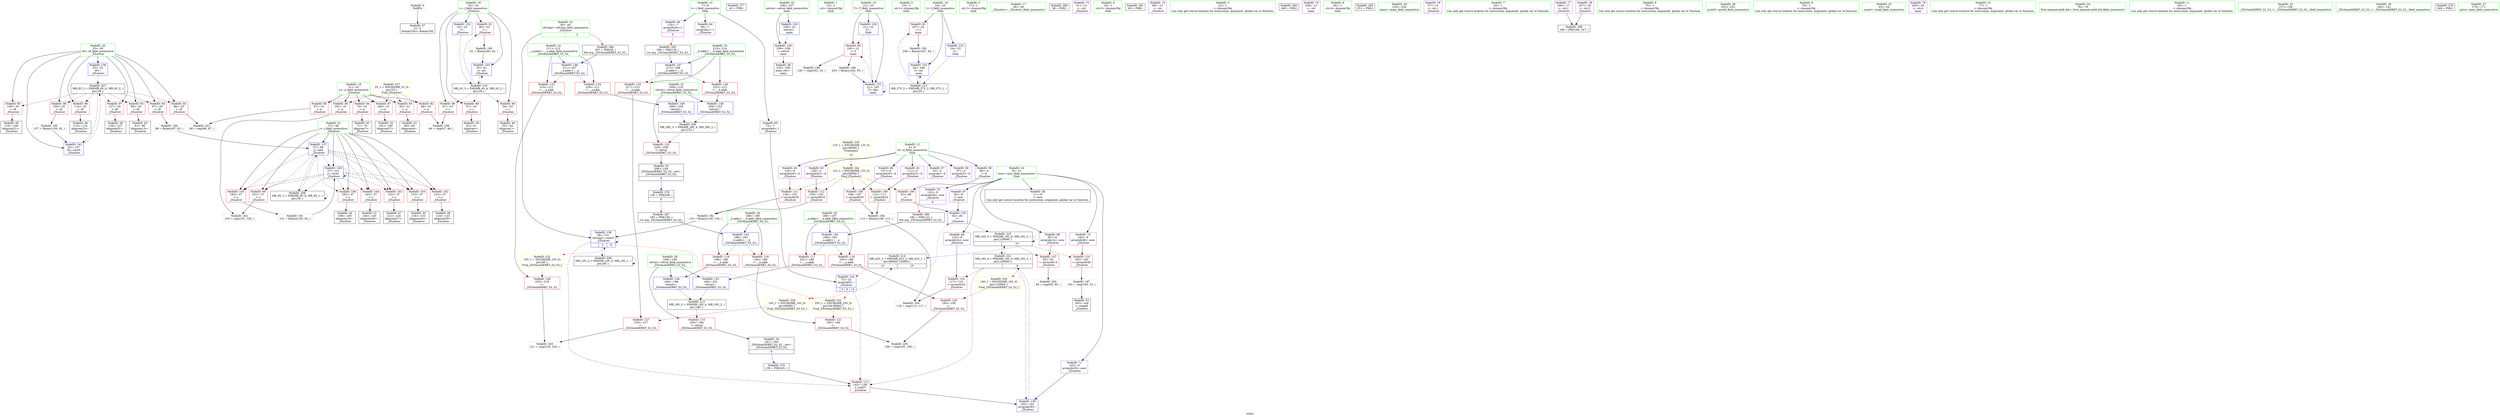 digraph "SVFG" {
	label="SVFG";

	Node0x5652a7db0760 [shape=record,color=grey,label="{NodeID: 0\nNullPtr}"];
	Node0x5652a7db0760 -> Node0x5652a7dce640[style=solid];
	Node0x5652a7dcf060 [shape=record,color=red,label="{NodeID: 97\n127\<--35\n\<--i9\n_Z5solvev\n}"];
	Node0x5652a7dcf060 -> Node0x5652a7dd0080[style=solid];
	Node0x5652a7dcd180 [shape=record,color=green,label="{NodeID: 14\n9\<--12\nnow\<--now_field_insensitive\nGlob }"];
	Node0x5652a7dcd180 -> Node0x5652a7dce740[style=solid];
	Node0x5652a7dcd180 -> Node0x5652a7dd0f20[style=solid];
	Node0x5652a7dcd180 -> Node0x5652a7dd0ff0[style=solid];
	Node0x5652a7dcd180 -> Node0x5652a7dd10c0[style=solid];
	Node0x5652a7dcd180 -> Node0x5652a7dd1190[style=solid];
	Node0x5652a7dcd180 -> Node0x5652a7dd1260[style=solid];
	Node0x5652a7dcd180 -> Node0x5652a7dd1330[style=solid];
	Node0x5652a7df7850 [shape=record,color=black,label="{NodeID: 277\n42 = PHI()\n}"];
	Node0x5652a7dd2a70 [shape=record,color=grey,label="{NodeID: 194\n113 = Binary(108, 112, )\n}"];
	Node0x5652a7dd2a70 -> Node0x5652a7ddb110[style=solid];
	Node0x5652a7dcfbc0 [shape=record,color=red,label="{NodeID: 111\n126\<--125\n\<--arrayidx30\n_Z5solvev\n}"];
	Node0x5652a7dcfbc0 -> Node0x5652a7dd2770[style=solid];
	Node0x5652a7dcde90 [shape=record,color=green,label="{NodeID: 28\n184\<--185\nretval\<--retval_field_insensitive\n_ZSt3maxIiERKT_S2_S2_\n}"];
	Node0x5652a7dcde90 -> Node0x5652a7dcff00[style=solid];
	Node0x5652a7dcde90 -> Node0x5652a7dd5e30[style=solid];
	Node0x5652a7dcde90 -> Node0x5652a7dd5f00[style=solid];
	Node0x5652a7de2990 [shape=record,color=black,label="{NodeID: 208\nMR_8V_2 = PHI(MR_8V_6, MR_8V_1, )\npts\{38 \}\n}"];
	Node0x5652a7de2990 -> Node0x5652a7dd5880[style=dashed];
	Node0x5652a7de2990 -> Node0x5652a7de2990[style=dashed];
	Node0x5652a7dd4e60 [shape=record,color=red,label="{NodeID: 125\n217\<--213\n\<--__b.addr\n_ZSt3minIiERKT_S2_S2_\n}"];
	Node0x5652a7dd4e60 -> Node0x5652a7dd5000[style=solid];
	Node0x5652a7dceab0 [shape=record,color=black,label="{NodeID: 42\n71\<--70\nidxprom7\<--\n_Z5solvev\n}"];
	Node0x5652a7de6fc0 [shape=record,color=yellow,style=double,label="{NodeID: 222\n10V_1 = ENCHI(MR_10V_0)\npts\{40 \}\nFun[_ZSt3minIiERKT_S2_S2_]}"];
	Node0x5652a7de6fc0 -> Node0x5652a7dd50d0[style=dashed];
	Node0x5652a7dd5a20 [shape=record,color=blue,label="{NodeID: 139\n145\<--142\narrayidx39\<--\n_Z5solvev\n}"];
	Node0x5652a7dd5a20 -> Node0x5652a7de6ac0[style=dashed];
	Node0x5652a7dd0630 [shape=record,color=black,label="{NodeID: 56\n235\<--256\nmain_ret\<--\nmain\n}"];
	Node0x5652a7dd1190 [shape=record,color=purple,label="{NodeID: 70\n122\<--9\narrayidx28\<--now\n_Z5solvev\n|{<s0>6}}"];
	Node0x5652a7dd1190:s0 -> Node0x5652a7df82c0[style=solid,color=red];
	Node0x5652a7dd1cf0 [shape=record,color=red,label="{NodeID: 84\n70\<--31\n\<--n\n_Z5solvev\n}"];
	Node0x5652a7dd1cf0 -> Node0x5652a7dceab0[style=solid];
	Node0x5652a7dca400 [shape=record,color=green,label="{NodeID: 1\n13\<--1\n.str\<--dummyObj\nGlob }"];
	Node0x5652a7dcf130 [shape=record,color=red,label="{NodeID: 98\n156\<--35\n\<--i9\n_Z5solvev\n}"];
	Node0x5652a7dcf130 -> Node0x5652a7dd2bf0[style=solid];
	Node0x5652a7dcd280 [shape=record,color=green,label="{NodeID: 15\n21\<--23\nT\<--T_field_insensitive\nGlob }"];
	Node0x5652a7dcd280 -> Node0x5652a7dd19b0[style=solid];
	Node0x5652a7dcd280 -> Node0x5652a7dd5270[style=solid];
	Node0x5652a7dcd280 -> Node0x5652a7dd63e0[style=solid];
	Node0x5652a7df7950 [shape=record,color=black,label="{NodeID: 278\n136 = PHI(206, )\n|{<s0>6}}"];
	Node0x5652a7df7950:s0 -> Node0x5652a7df8400[style=solid,color=red];
	Node0x5652a7dd2bf0 [shape=record,color=grey,label="{NodeID: 195\n157 = Binary(156, 62, )\n}"];
	Node0x5652a7dd2bf0 -> Node0x5652a7dd5bc0[style=solid];
	Node0x5652a7dcfc90 [shape=record,color=red,label="{NodeID: 112\n130\<--129\n\<--arrayidx32\n_Z5solvev\n}"];
	Node0x5652a7dcfc90 -> Node0x5652a7dd2770[style=solid];
	Node0x5652a7dcdf60 [shape=record,color=green,label="{NodeID: 29\n186\<--187\n__a.addr\<--__a.addr_field_insensitive\n_ZSt3maxIiERKT_S2_S2_\n}"];
	Node0x5652a7dcdf60 -> Node0x5652a7dd4710[style=solid];
	Node0x5652a7dcdf60 -> Node0x5652a7dd47e0[style=solid];
	Node0x5652a7dcdf60 -> Node0x5652a7dd5c90[style=solid];
	Node0x5652a7de2e90 [shape=record,color=black,label="{NodeID: 209\nMR_10V_2 = PHI(MR_10V_5, MR_10V_1, )\npts\{40 \}\n}"];
	Node0x5652a7de2e90 -> Node0x5652a7dd5950[style=dashed];
	Node0x5652a7de2e90 -> Node0x5652a7de2e90[style=dashed];
	Node0x5652a7dd4f30 [shape=record,color=red,label="{NodeID: 126\n223\<--213\n\<--__b.addr\n_ZSt3minIiERKT_S2_S2_\n}"];
	Node0x5652a7dd4f30 -> Node0x5652a7dd6170[style=solid];
	Node0x5652a7dceb80 [shape=record,color=black,label="{NodeID: 43\n91\<--90\nidxprom13\<--\n_Z5solvev\n}"];
	Node0x5652a7dd5af0 [shape=record,color=blue,label="{NodeID: 140\n37\<--151\nj\<--inc41\n_Z5solvev\n}"];
	Node0x5652a7dd5af0 -> Node0x5652a7dcf200[style=dashed];
	Node0x5652a7dd5af0 -> Node0x5652a7dcf2d0[style=dashed];
	Node0x5652a7dd5af0 -> Node0x5652a7dcf3a0[style=dashed];
	Node0x5652a7dd5af0 -> Node0x5652a7dcf470[style=dashed];
	Node0x5652a7dd5af0 -> Node0x5652a7dcf540[style=dashed];
	Node0x5652a7dd5af0 -> Node0x5652a7dcf610[style=dashed];
	Node0x5652a7dd5af0 -> Node0x5652a7dcf6e0[style=dashed];
	Node0x5652a7dd5af0 -> Node0x5652a7dd5af0[style=dashed];
	Node0x5652a7dd5af0 -> Node0x5652a7de2990[style=dashed];
	Node0x5652a7dd0700 [shape=record,color=purple,label="{NodeID: 57\n53\<--4\narrayidx\<--d\n_Z5solvev\n}"];
	Node0x5652a7de8ff0 [shape=record,color=yellow,style=double,label="{NodeID: 237\n2V_1 = ENCHI(MR_2V_0)\npts\{32 \}\nFun[_Z5solvev]}"];
	Node0x5652a7de8ff0 -> Node0x5652a7dd1b50[style=dashed];
	Node0x5652a7de8ff0 -> Node0x5652a7dd1c20[style=dashed];
	Node0x5652a7de8ff0 -> Node0x5652a7dd1cf0[style=dashed];
	Node0x5652a7de8ff0 -> Node0x5652a7dd1dc0[style=dashed];
	Node0x5652a7de8ff0 -> Node0x5652a7dd1e90[style=dashed];
	Node0x5652a7de8ff0 -> Node0x5652a7dd1f60[style=dashed];
	Node0x5652a7dd1260 [shape=record,color=purple,label="{NodeID: 71\n145\<--9\narrayidx39\<--now\n_Z5solvev\n}"];
	Node0x5652a7dd1260 -> Node0x5652a7dd5a20[style=solid];
	Node0x5652a7dd1dc0 [shape=record,color=red,label="{NodeID: 85\n87\<--31\n\<--n\n_Z5solvev\n}"];
	Node0x5652a7dd1dc0 -> Node0x5652a7dd34f0[style=solid];
	Node0x5652a7dbf0b0 [shape=record,color=green,label="{NodeID: 2\n15\<--1\n.str.1\<--dummyObj\nGlob }"];
	Node0x5652a7dcf200 [shape=record,color=red,label="{NodeID: 99\n101\<--37\n\<--j\n_Z5solvev\n}"];
	Node0x5652a7dcf200 -> Node0x5652a7ddae50[style=solid];
	Node0x5652a7dcd380 [shape=record,color=green,label="{NodeID: 16\n24\<--25\nI\<--I_field_insensitive\nGlob }"];
	Node0x5652a7dcd380 -> Node0x5652a7dd1a80[style=solid];
	Node0x5652a7dcd380 -> Node0x5652a7dd5370[style=solid];
	Node0x5652a7dcd380 -> Node0x5652a7dd64b0[style=solid];
	Node0x5652a7df7b40 [shape=record,color=black,label="{NodeID: 279\n139 = PHI(181, )\n}"];
	Node0x5652a7df7b40 -> Node0x5652a7dcfd60[style=solid];
	Node0x5652a7dd2d70 [shape=record,color=grey,label="{NodeID: 196\n98 = Binary(97, 62, )\n}"];
	Node0x5652a7dd2d70 -> Node0x5652a7dd5880[style=solid];
	Node0x5652a7dcfd60 [shape=record,color=red,label="{NodeID: 113\n142\<--139\n\<--call37\n_Z5solvev\n}"];
	Node0x5652a7dcfd60 -> Node0x5652a7dd5a20[style=solid];
	Node0x5652a7dce030 [shape=record,color=green,label="{NodeID: 30\n188\<--189\n__b.addr\<--__b.addr_field_insensitive\n_ZSt3maxIiERKT_S2_S2_\n}"];
	Node0x5652a7dce030 -> Node0x5652a7dd48b0[style=solid];
	Node0x5652a7dce030 -> Node0x5652a7dd4980[style=solid];
	Node0x5652a7dce030 -> Node0x5652a7dd5d60[style=solid];
	Node0x5652a7de3390 [shape=record,color=black,label="{NodeID: 210\nMR_16V_3 = PHI(MR_16V_6, MR_16V_2, )\npts\{120000 \}\n|{|<s4>10}}"];
	Node0x5652a7de3390 -> Node0x5652a7dcf880[style=dashed];
	Node0x5652a7de3390 -> Node0x5652a7dcfe30[style=dashed];
	Node0x5652a7de3390 -> Node0x5652a7de3390[style=dashed];
	Node0x5652a7de3390 -> Node0x5652a7de6ac0[style=dashed];
	Node0x5652a7de3390:s4 -> Node0x5652a7de4790[style=dashed,color=blue];
	Node0x5652a7dd5000 [shape=record,color=red,label="{NodeID: 127\n218\<--217\n\<--\n_ZSt3minIiERKT_S2_S2_\n}"];
	Node0x5652a7dd5000 -> Node0x5652a7ddaf90[style=solid];
	Node0x5652a7dcec50 [shape=record,color=black,label="{NodeID: 44\n106\<--105\nidxprom19\<--\n_Z5solvev\n}"];
	Node0x5652a7dd5bc0 [shape=record,color=blue,label="{NodeID: 141\n35\<--157\ni9\<--inc45\n_Z5solvev\n}"];
	Node0x5652a7dd5bc0 -> Node0x5652a7de2490[style=dashed];
	Node0x5652a7dd07d0 [shape=record,color=purple,label="{NodeID: 58\n67\<--4\narrayidx5\<--d\n_Z5solvev\n}"];
	Node0x5652a7dd1330 [shape=record,color=purple,label="{NodeID: 72\n162\<--9\narrayidx48\<--now\n_Z5solvev\n}"];
	Node0x5652a7dd1330 -> Node0x5652a7dcfe30[style=solid];
	Node0x5652a7dd1e90 [shape=record,color=red,label="{NodeID: 86\n102\<--31\n\<--n\n_Z5solvev\n}"];
	Node0x5652a7dd1e90 -> Node0x5652a7ddae50[style=solid];
	Node0x5652a7dbf140 [shape=record,color=green,label="{NodeID: 3\n17\<--1\n.str.2\<--dummyObj\nGlob }"];
	Node0x5652a7dcf2d0 [shape=record,color=red,label="{NodeID: 100\n105\<--37\n\<--j\n_Z5solvev\n}"];
	Node0x5652a7dcf2d0 -> Node0x5652a7dcec50[style=solid];
	Node0x5652a7dcd480 [shape=record,color=green,label="{NodeID: 17\n28\<--29\n_Z5solvev\<--_Z5solvev_field_insensitive\n}"];
	Node0x5652a7df7c40 [shape=record,color=black,label="{NodeID: 280\n58 = PHI()\n}"];
	Node0x5652a7dd2ef0 [shape=record,color=grey,label="{NodeID: 197\n164 = cmp(163, 22, )\n}"];
	Node0x5652a7dd2ef0 -> Node0x5652a7dd03c0[style=solid];
	Node0x5652a7dcfe30 [shape=record,color=red,label="{NodeID: 114\n163\<--162\n\<--arrayidx48\n_Z5solvev\n}"];
	Node0x5652a7dcfe30 -> Node0x5652a7dd2ef0[style=solid];
	Node0x5652a7dce100 [shape=record,color=green,label="{NodeID: 31\n209\<--210\nretval\<--retval_field_insensitive\n_ZSt3minIiERKT_S2_S2_\n}"];
	Node0x5652a7dce100 -> Node0x5652a7dd4bf0[style=solid];
	Node0x5652a7dce100 -> Node0x5652a7dd6170[style=solid];
	Node0x5652a7dce100 -> Node0x5652a7dd6240[style=solid];
	Node0x5652a7de3890 [shape=record,color=black,label="{NodeID: 211\nMR_18V_3 = PHI(MR_18V_4, MR_18V_2, )\npts\{185 \}\n}"];
	Node0x5652a7de3890 -> Node0x5652a7dcff00[style=dashed];
	Node0x5652a7dd50d0 [shape=record,color=red,label="{NodeID: 128\n220\<--219\n\<--\n_ZSt3minIiERKT_S2_S2_\n}"];
	Node0x5652a7dd50d0 -> Node0x5652a7ddaf90[style=solid];
	Node0x5652a7dced20 [shape=record,color=black,label="{NodeID: 45\n110\<--109\nidxprom21\<--\n_Z5solvev\n}"];
	Node0x5652a7dd5c90 [shape=record,color=blue,label="{NodeID: 142\n186\<--182\n__a.addr\<--__a\n_ZSt3maxIiERKT_S2_S2_\n}"];
	Node0x5652a7dd5c90 -> Node0x5652a7dd4710[style=dashed];
	Node0x5652a7dd5c90 -> Node0x5652a7dd47e0[style=dashed];
	Node0x5652a7dd08a0 [shape=record,color=purple,label="{NodeID: 59\n80\<--4\n\<--d\n_Z5solvev\n}"];
	Node0x5652a7dd08a0 -> Node0x5652a7dcf7b0[style=solid];
	Node0x5652a7dd1400 [shape=record,color=purple,label="{NodeID: 73\n41\<--13\n\<--.str\n_Z5solvev\n}"];
	Node0x5652a7dd1f60 [shape=record,color=red,label="{NodeID: 87\n160\<--31\n\<--n\n_Z5solvev\n}"];
	Node0x5652a7dd1f60 -> Node0x5652a7dd02f0[style=solid];
	Node0x5652a7dbf1d0 [shape=record,color=green,label="{NodeID: 4\n19\<--1\n.str.3\<--dummyObj\nGlob }"];
	Node0x5652a7dcf3a0 [shape=record,color=red,label="{NodeID: 101\n120\<--37\n\<--j\n_Z5solvev\n}"];
	Node0x5652a7dcf3a0 -> Node0x5652a7dceec0[style=solid];
	Node0x5652a7dcd580 [shape=record,color=green,label="{NodeID: 18\n31\<--32\nn\<--n_field_insensitive\n_Z5solvev\n}"];
	Node0x5652a7dcd580 -> Node0x5652a7dd1b50[style=solid];
	Node0x5652a7dcd580 -> Node0x5652a7dd1c20[style=solid];
	Node0x5652a7dcd580 -> Node0x5652a7dd1cf0[style=solid];
	Node0x5652a7dcd580 -> Node0x5652a7dd1dc0[style=solid];
	Node0x5652a7dcd580 -> Node0x5652a7dd1e90[style=solid];
	Node0x5652a7dcd580 -> Node0x5652a7dd1f60[style=solid];
	Node0x5652a7df7d10 [shape=record,color=black,label="{NodeID: 281\n69 = PHI()\n}"];
	Node0x5652a7dd3070 [shape=record,color=grey,label="{NodeID: 198\n245 = cmp(242, 22, )\n}"];
	Node0x5652a7dcff00 [shape=record,color=red,label="{NodeID: 115\n204\<--184\n\<--retval\n_ZSt3maxIiERKT_S2_S2_\n}"];
	Node0x5652a7dcff00 -> Node0x5652a7dd0490[style=solid];
	Node0x5652a7dce1d0 [shape=record,color=green,label="{NodeID: 32\n211\<--212\n__a.addr\<--__a.addr_field_insensitive\n_ZSt3minIiERKT_S2_S2_\n}"];
	Node0x5652a7dce1d0 -> Node0x5652a7dd4cc0[style=solid];
	Node0x5652a7dce1d0 -> Node0x5652a7dd4d90[style=solid];
	Node0x5652a7dce1d0 -> Node0x5652a7dd5fd0[style=solid];
	Node0x5652a7dd51a0 [shape=record,color=red,label="{NodeID: 129\n256\<--236\n\<--retval\nmain\n}"];
	Node0x5652a7dd51a0 -> Node0x5652a7dd0630[style=solid];
	Node0x5652a7dcedf0 [shape=record,color=black,label="{NodeID: 46\n115\<--114\nidxprom23\<--\n_Z5solvev\n}"];
	Node0x5652a7de7d80 [shape=record,color=yellow,style=double,label="{NodeID: 226\n14V_1 = ENCHI(MR_14V_0)\npts\{80000 \}\nFun[_ZSt3minIiERKT_S2_S2_]}"];
	Node0x5652a7de7d80 -> Node0x5652a7dd5000[style=dashed];
	Node0x5652a7dd5d60 [shape=record,color=blue,label="{NodeID: 143\n188\<--183\n__b.addr\<--__b\n_ZSt3maxIiERKT_S2_S2_\n}"];
	Node0x5652a7dd5d60 -> Node0x5652a7dd48b0[style=dashed];
	Node0x5652a7dd5d60 -> Node0x5652a7dd4980[style=dashed];
	Node0x5652a7dd0970 [shape=record,color=purple,label="{NodeID: 60\n107\<--4\narrayidx20\<--d\n_Z5solvev\n}"];
	Node0x5652a7dd0970 -> Node0x5652a7dcf950[style=solid];
	Node0x5652a7dd14d0 [shape=record,color=purple,label="{NodeID: 74\n68\<--13\n\<--.str\n_Z5solvev\n}"];
	Node0x5652a7dd2030 [shape=record,color=red,label="{NodeID: 88\n47\<--33\n\<--i\n_Z5solvev\n}"];
	Node0x5652a7dd2030 -> Node0x5652a7dd31f0[style=solid];
	Node0x5652a7dbf290 [shape=record,color=green,label="{NodeID: 5\n22\<--1\n\<--dummyObj\nCan only get source location for instruction, argument, global var or function.}"];
	Node0x5652a7dcf470 [shape=record,color=red,label="{NodeID: 102\n123\<--37\n\<--j\n_Z5solvev\n}"];
	Node0x5652a7dcf470 -> Node0x5652a7dcffb0[style=solid];
	Node0x5652a7dcd650 [shape=record,color=green,label="{NodeID: 19\n33\<--34\ni\<--i_field_insensitive\n_Z5solvev\n}"];
	Node0x5652a7dcd650 -> Node0x5652a7dd2030[style=solid];
	Node0x5652a7dcd650 -> Node0x5652a7dd2100[style=solid];
	Node0x5652a7dcd650 -> Node0x5652a7dd21d0[style=solid];
	Node0x5652a7dcd650 -> Node0x5652a7dd22a0[style=solid];
	Node0x5652a7dcd650 -> Node0x5652a7dd5470[style=solid];
	Node0x5652a7dcd650 -> Node0x5652a7dd5540[style=solid];
	Node0x5652a7df7de0 [shape=record,color=black,label="{NodeID: 282\n169 = PHI()\n}"];
	Node0x5652a7dd31f0 [shape=record,color=grey,label="{NodeID: 199\n49 = cmp(47, 48, )\n}"];
	Node0x5652a7dd4710 [shape=record,color=red,label="{NodeID: 116\n192\<--186\n\<--__a.addr\n_ZSt3maxIiERKT_S2_S2_\n}"];
	Node0x5652a7dd4710 -> Node0x5652a7dd4a50[style=solid];
	Node0x5652a7dce2a0 [shape=record,color=green,label="{NodeID: 33\n213\<--214\n__b.addr\<--__b.addr_field_insensitive\n_ZSt3minIiERKT_S2_S2_\n}"];
	Node0x5652a7dce2a0 -> Node0x5652a7dd4e60[style=solid];
	Node0x5652a7dce2a0 -> Node0x5652a7dd4f30[style=solid];
	Node0x5652a7dce2a0 -> Node0x5652a7dd60a0[style=solid];
	Node0x5652a7de4290 [shape=record,color=black,label="{NodeID: 213\nMR_37V_2 = PHI(MR_37V_3, MR_37V_1, )\npts\{25 \}\n}"];
	Node0x5652a7de4290 -> Node0x5652a7dd1a80[style=dashed];
	Node0x5652a7de4290 -> Node0x5652a7dd64b0[style=dashed];
	Node0x5652a7dd5270 [shape=record,color=blue,label="{NodeID: 130\n21\<--22\nT\<--\nGlob }"];
	Node0x5652a7dd5270 -> Node0x5652a7dd19b0[style=dashed];
	Node0x5652a7dd5270 -> Node0x5652a7dd63e0[style=dashed];
	Node0x5652a7dceec0 [shape=record,color=black,label="{NodeID: 47\n121\<--120\nidxprom27\<--\n_Z5solvev\n}"];
	Node0x5652a7dd5e30 [shape=record,color=blue,label="{NodeID: 144\n184\<--198\nretval\<--\n_ZSt3maxIiERKT_S2_S2_\n}"];
	Node0x5652a7dd5e30 -> Node0x5652a7de3890[style=dashed];
	Node0x5652a7dd0a40 [shape=record,color=purple,label="{NodeID: 61\n111\<--4\narrayidx22\<--d\n_Z5solvev\n}"];
	Node0x5652a7dd0a40 -> Node0x5652a7dcfa20[style=solid];
	Node0x5652a7dd15a0 [shape=record,color=purple,label="{NodeID: 75\n239\<--13\n\<--.str\nmain\n}"];
	Node0x5652a7dd2100 [shape=record,color=red,label="{NodeID: 89\n51\<--33\n\<--i\n_Z5solvev\n}"];
	Node0x5652a7dd2100 -> Node0x5652a7dce840[style=solid];
	Node0x5652a7dbf350 [shape=record,color=green,label="{NodeID: 6\n26\<--1\n.str.4\<--dummyObj\nGlob }"];
	Node0x5652a7dcf540 [shape=record,color=red,label="{NodeID: 103\n133\<--37\n\<--j\n_Z5solvev\n}"];
	Node0x5652a7dcf540 -> Node0x5652a7dd0150[style=solid];
	Node0x5652a7dcd720 [shape=record,color=green,label="{NodeID: 20\n35\<--36\ni9\<--i9_field_insensitive\n_Z5solvev\n}"];
	Node0x5652a7dcd720 -> Node0x5652a7dd2370[style=solid];
	Node0x5652a7dcd720 -> Node0x5652a7dd2440[style=solid];
	Node0x5652a7dcd720 -> Node0x5652a7dd2510[style=solid];
	Node0x5652a7dcd720 -> Node0x5652a7dd25e0[style=solid];
	Node0x5652a7dcd720 -> Node0x5652a7dcef90[style=solid];
	Node0x5652a7dcd720 -> Node0x5652a7dcf060[style=solid];
	Node0x5652a7dcd720 -> Node0x5652a7dcf130[style=solid];
	Node0x5652a7dcd720 -> Node0x5652a7dd57b0[style=solid];
	Node0x5652a7dcd720 -> Node0x5652a7dd5bc0[style=solid];
	Node0x5652a7df7eb0 [shape=record,color=black,label="{NodeID: 283\n251 = PHI()\n}"];
	Node0x5652a7dd3370 [shape=record,color=grey,label="{NodeID: 200\n94 = cmp(93, 95, )\n}"];
	Node0x5652a7dd47e0 [shape=record,color=red,label="{NodeID: 117\n201\<--186\n\<--__a.addr\n_ZSt3maxIiERKT_S2_S2_\n}"];
	Node0x5652a7dd47e0 -> Node0x5652a7dd5f00[style=solid];
	Node0x5652a7dce370 [shape=record,color=green,label="{NodeID: 34\n233\<--234\nmain\<--main_field_insensitive\n}"];
	Node0x5652a7de4790 [shape=record,color=black,label="{NodeID: 214\nMR_42V_2 = PHI(MR_42V_3, MR_42V_1, )\npts\{80000 120000 \}\n|{<s0>10|<s1>10}}"];
	Node0x5652a7de4790:s0 -> Node0x5652a7dd5610[style=dashed,color=red];
	Node0x5652a7de4790:s1 -> Node0x5652a7dd56e0[style=dashed,color=red];
	Node0x5652a7dd5370 [shape=record,color=blue,label="{NodeID: 131\n24\<--22\nI\<--\nGlob }"];
	Node0x5652a7dd5370 -> Node0x5652a7de4290[style=dashed];
	Node0x5652a7dcffb0 [shape=record,color=black,label="{NodeID: 48\n124\<--123\nidxprom29\<--\n_Z5solvev\n}"];
	Node0x5652a7dd5f00 [shape=record,color=blue,label="{NodeID: 145\n184\<--201\nretval\<--\n_ZSt3maxIiERKT_S2_S2_\n}"];
	Node0x5652a7dd5f00 -> Node0x5652a7de3890[style=dashed];
	Node0x5652a7dd0b10 [shape=record,color=purple,label="{NodeID: 62\n125\<--4\narrayidx30\<--d\n_Z5solvev\n}"];
	Node0x5652a7dd0b10 -> Node0x5652a7dcfbc0[style=solid];
	Node0x5652a7de9480 [shape=record,color=yellow,style=double,label="{NodeID: 242\n12V_1 = ENCHI(MR_12V_0)\npts\{60000 \}\nFun[_Z5solvev]}"];
	Node0x5652a7de9480 -> Node0x5652a7dcf7b0[style=dashed];
	Node0x5652a7de9480 -> Node0x5652a7dcf950[style=dashed];
	Node0x5652a7de9480 -> Node0x5652a7dcfa20[style=dashed];
	Node0x5652a7de9480 -> Node0x5652a7dcfbc0[style=dashed];
	Node0x5652a7de9480 -> Node0x5652a7dcfc90[style=dashed];
	Node0x5652a7dd1670 [shape=record,color=purple,label="{NodeID: 76\n57\<--15\n\<--.str.1\n_Z5solvev\n}"];
	Node0x5652a7dd21d0 [shape=record,color=red,label="{NodeID: 90\n54\<--33\n\<--i\n_Z5solvev\n}"];
	Node0x5652a7dd21d0 -> Node0x5652a7dce910[style=solid];
	Node0x5652a7dcccf0 [shape=record,color=green,label="{NodeID: 7\n62\<--1\n\<--dummyObj\nCan only get source location for instruction, argument, global var or function.}"];
	Node0x5652a7dcf610 [shape=record,color=red,label="{NodeID: 104\n143\<--37\n\<--j\n_Z5solvev\n}"];
	Node0x5652a7dcf610 -> Node0x5652a7dd0220[style=solid];
	Node0x5652a7dcd7f0 [shape=record,color=green,label="{NodeID: 21\n37\<--38\nj\<--j_field_insensitive\n_Z5solvev\n}"];
	Node0x5652a7dcd7f0 -> Node0x5652a7dcf200[style=solid];
	Node0x5652a7dcd7f0 -> Node0x5652a7dcf2d0[style=solid];
	Node0x5652a7dcd7f0 -> Node0x5652a7dcf3a0[style=solid];
	Node0x5652a7dcd7f0 -> Node0x5652a7dcf470[style=solid];
	Node0x5652a7dcd7f0 -> Node0x5652a7dcf540[style=solid];
	Node0x5652a7dcd7f0 -> Node0x5652a7dcf610[style=solid];
	Node0x5652a7dcd7f0 -> Node0x5652a7dcf6e0[style=solid];
	Node0x5652a7dcd7f0 -> Node0x5652a7dd5880[style=solid];
	Node0x5652a7dcd7f0 -> Node0x5652a7dd5af0[style=solid];
	Node0x5652a7df7f80 [shape=record,color=black,label="{NodeID: 284\n207 = PHI(39, )\n0th arg _ZSt3minIiERKT_S2_S2_ }"];
	Node0x5652a7df7f80 -> Node0x5652a7dd5fd0[style=solid];
	Node0x5652a7dd34f0 [shape=record,color=grey,label="{NodeID: 201\n88 = cmp(86, 87, )\n}"];
	Node0x5652a7dd48b0 [shape=record,color=red,label="{NodeID: 118\n194\<--188\n\<--__b.addr\n_ZSt3maxIiERKT_S2_S2_\n}"];
	Node0x5652a7dd48b0 -> Node0x5652a7dd4b20[style=solid];
	Node0x5652a7dce470 [shape=record,color=green,label="{NodeID: 35\n236\<--237\nretval\<--retval_field_insensitive\nmain\n}"];
	Node0x5652a7dce470 -> Node0x5652a7dd51a0[style=solid];
	Node0x5652a7dce470 -> Node0x5652a7dd6310[style=solid];
	Node0x5652a7dd5470 [shape=record,color=blue,label="{NodeID: 132\n33\<--22\ni\<--\n_Z5solvev\n}"];
	Node0x5652a7dd5470 -> Node0x5652a7de5bc0[style=dashed];
	Node0x5652a7dd0080 [shape=record,color=black,label="{NodeID: 49\n128\<--127\nidxprom31\<--\n_Z5solvev\n}"];
	Node0x5652a7dd5fd0 [shape=record,color=blue,label="{NodeID: 146\n211\<--207\n__a.addr\<--__a\n_ZSt3minIiERKT_S2_S2_\n}"];
	Node0x5652a7dd5fd0 -> Node0x5652a7dd4cc0[style=dashed];
	Node0x5652a7dd5fd0 -> Node0x5652a7dd4d90[style=dashed];
	Node0x5652a7dd0be0 [shape=record,color=purple,label="{NodeID: 63\n129\<--4\narrayidx32\<--d\n_Z5solvev\n}"];
	Node0x5652a7dd0be0 -> Node0x5652a7dcfc90[style=solid];
	Node0x5652a7dd1740 [shape=record,color=purple,label="{NodeID: 77\n166\<--17\n\<--.str.2\n_Z5solvev\n}"];
	Node0x5652a7dd1740 -> Node0x5652a7dd84e0[style=solid];
	Node0x5652a7dd22a0 [shape=record,color=red,label="{NodeID: 91\n60\<--33\n\<--i\n_Z5solvev\n}"];
	Node0x5652a7dd22a0 -> Node0x5652a7dd8c00[style=solid];
	Node0x5652a7dccd80 [shape=record,color=green,label="{NodeID: 8\n75\<--1\n\<--dummyObj\nCan only get source location for instruction, argument, global var or function.}"];
	Node0x5652a7dd84e0 [shape=record,color=black,label="{NodeID: 188\n168 = PHI(166, 167, )\n}"];
	Node0x5652a7dcf6e0 [shape=record,color=red,label="{NodeID: 105\n150\<--37\n\<--j\n_Z5solvev\n}"];
	Node0x5652a7dcf6e0 -> Node0x5652a7dd8d80[style=solid];
	Node0x5652a7dcd8c0 [shape=record,color=green,label="{NodeID: 22\n39\<--40\nref.tmp\<--ref.tmp_field_insensitive\n_Z5solvev\n|{|<s1>5}}"];
	Node0x5652a7dcd8c0 -> Node0x5652a7dd5950[style=solid];
	Node0x5652a7dcd8c0:s1 -> Node0x5652a7df7f80[style=solid,color=red];
	Node0x5652a7df8180 [shape=record,color=black,label="{NodeID: 285\n208 = PHI(135, )\n1st arg _ZSt3minIiERKT_S2_S2_ }"];
	Node0x5652a7df8180 -> Node0x5652a7dd60a0[style=solid];
	Node0x5652a7ddae50 [shape=record,color=grey,label="{NodeID: 202\n103 = cmp(101, 102, )\n}"];
	Node0x5652a7dd4980 [shape=record,color=red,label="{NodeID: 119\n198\<--188\n\<--__b.addr\n_ZSt3maxIiERKT_S2_S2_\n}"];
	Node0x5652a7dd4980 -> Node0x5652a7dd5e30[style=solid];
	Node0x5652a7dce540 [shape=record,color=green,label="{NodeID: 36\n252\<--253\nprintf\<--printf_field_insensitive\n}"];
	Node0x5652a7dd5540 [shape=record,color=blue,label="{NodeID: 133\n33\<--61\ni\<--inc\n_Z5solvev\n}"];
	Node0x5652a7dd5540 -> Node0x5652a7de5bc0[style=dashed];
	Node0x5652a7dd0150 [shape=record,color=black,label="{NodeID: 50\n134\<--133\nidxprom34\<--\n_Z5solvev\n}"];
	Node0x5652a7de8130 [shape=record,color=yellow,style=double,label="{NodeID: 230\n16V_1 = ENCHI(MR_16V_0)\npts\{120000 \}\nFun[_ZSt3maxIiERKT_S2_S2_]}"];
	Node0x5652a7de8130 -> Node0x5652a7dd4a50[style=dashed];
	Node0x5652a7dd60a0 [shape=record,color=blue,label="{NodeID: 147\n213\<--208\n__b.addr\<--__b\n_ZSt3minIiERKT_S2_S2_\n}"];
	Node0x5652a7dd60a0 -> Node0x5652a7dd4e60[style=dashed];
	Node0x5652a7dd60a0 -> Node0x5652a7dd4f30[style=dashed];
	Node0x5652a7dd0cb0 [shape=record,color=purple,label="{NodeID: 64\n56\<--7\narrayidx2\<--l\n_Z5solvev\n}"];
	Node0x5652a7dd1810 [shape=record,color=purple,label="{NodeID: 78\n167\<--19\n\<--.str.3\n_Z5solvev\n}"];
	Node0x5652a7dd1810 -> Node0x5652a7dd84e0[style=solid];
	Node0x5652a7dd2370 [shape=record,color=red,label="{NodeID: 92\n86\<--35\n\<--i9\n_Z5solvev\n}"];
	Node0x5652a7dd2370 -> Node0x5652a7dd34f0[style=solid];
	Node0x5652a7dcce10 [shape=record,color=green,label="{NodeID: 9\n76\<--1\n\<--dummyObj\nCan only get source location for instruction, argument, global var or function.}"];
	Node0x5652a7dd8a80 [shape=record,color=grey,label="{NodeID: 189\n243 = Binary(242, 95, )\n}"];
	Node0x5652a7dd8a80 -> Node0x5652a7dd63e0[style=solid];
	Node0x5652a7dcf7b0 [shape=record,color=red,label="{NodeID: 106\n81\<--80\n\<--\n_Z5solvev\n}"];
	Node0x5652a7dcf7b0 -> Node0x5652a7dd56e0[style=solid];
	Node0x5652a7dcd990 [shape=record,color=green,label="{NodeID: 23\n43\<--44\nscanf\<--scanf_field_insensitive\n}"];
	Node0x5652a7df82c0 [shape=record,color=black,label="{NodeID: 286\n182 = PHI(122, )\n0th arg _ZSt3maxIiERKT_S2_S2_ }"];
	Node0x5652a7df82c0 -> Node0x5652a7dd5c90[style=solid];
	Node0x5652a7ddaf90 [shape=record,color=grey,label="{NodeID: 203\n221 = cmp(218, 220, )\n}"];
	Node0x5652a7dd4a50 [shape=record,color=red,label="{NodeID: 120\n193\<--192\n\<--\n_ZSt3maxIiERKT_S2_S2_\n}"];
	Node0x5652a7dd4a50 -> Node0x5652a7ddb290[style=solid];
	Node0x5652a7dce640 [shape=record,color=black,label="{NodeID: 37\n2\<--3\ndummyVal\<--dummyVal\n}"];
	Node0x5652a7dd5610 [shape=record,color=blue,label="{NodeID: 134\n72\<--22\narrayidx8\<--\n_Z5solvev\n|{|<s1>5|<s2>6|<s3>10}}"];
	Node0x5652a7dd5610 -> Node0x5652a7dcfd60[style=dashed];
	Node0x5652a7dd5610:s1 -> Node0x5652a7de7d80[style=dashed,color=red];
	Node0x5652a7dd5610:s2 -> Node0x5652a7de8210[style=dashed,color=red];
	Node0x5652a7dd5610:s3 -> Node0x5652a7de4790[style=dashed,color=blue];
	Node0x5652a7dd0220 [shape=record,color=black,label="{NodeID: 51\n144\<--143\nidxprom38\<--\n_Z5solvev\n}"];
	Node0x5652a7de8210 [shape=record,color=yellow,style=double,label="{NodeID: 231\n25V_1 = ENCHI(MR_25V_0)\npts\{40 80000 \}\nFun[_ZSt3maxIiERKT_S2_S2_]}"];
	Node0x5652a7de8210 -> Node0x5652a7dd4b20[style=dashed];
	Node0x5652a7dd6170 [shape=record,color=blue,label="{NodeID: 148\n209\<--223\nretval\<--\n_ZSt3minIiERKT_S2_S2_\n}"];
	Node0x5652a7dd6170 -> Node0x5652a7de1f90[style=dashed];
	Node0x5652a7dd0d80 [shape=record,color=purple,label="{NodeID: 65\n72\<--7\narrayidx8\<--l\n_Z5solvev\n}"];
	Node0x5652a7dd0d80 -> Node0x5652a7dd5610[style=solid];
	Node0x5652a7dd18e0 [shape=record,color=purple,label="{NodeID: 79\n250\<--26\n\<--.str.4\nmain\n}"];
	Node0x5652a7dd2440 [shape=record,color=red,label="{NodeID: 93\n90\<--35\n\<--i9\n_Z5solvev\n}"];
	Node0x5652a7dd2440 -> Node0x5652a7dceb80[style=solid];
	Node0x5652a7dccea0 [shape=record,color=green,label="{NodeID: 10\n77\<--1\n\<--dummyObj\nCan only get source location for instruction, argument, global var or function.}"];
	Node0x5652a7dd8c00 [shape=record,color=grey,label="{NodeID: 190\n61 = Binary(60, 62, )\n}"];
	Node0x5652a7dd8c00 -> Node0x5652a7dd5540[style=solid];
	Node0x5652a7dcf880 [shape=record,color=red,label="{NodeID: 107\n93\<--92\n\<--arrayidx14\n_Z5solvev\n}"];
	Node0x5652a7dcf880 -> Node0x5652a7dd3370[style=solid];
	Node0x5652a7dcda90 [shape=record,color=green,label="{NodeID: 24\n78\<--79\nllvm.memset.p0i8.i64\<--llvm.memset.p0i8.i64_field_insensitive\n}"];
	Node0x5652a7df8400 [shape=record,color=black,label="{NodeID: 287\n183 = PHI(136, )\n1st arg _ZSt3maxIiERKT_S2_S2_ }"];
	Node0x5652a7df8400 -> Node0x5652a7dd5d60[style=solid];
	Node0x5652a7ddb110 [shape=record,color=grey,label="{NodeID: 204\n118 = cmp(113, 117, )\n}"];
	Node0x5652a7dd4b20 [shape=record,color=red,label="{NodeID: 121\n195\<--194\n\<--\n_ZSt3maxIiERKT_S2_S2_\n}"];
	Node0x5652a7dd4b20 -> Node0x5652a7ddb290[style=solid];
	Node0x5652a7dce740 [shape=record,color=black,label="{NodeID: 38\n11\<--9\n\<--now\nCan only get source location for instruction, argument, global var or function.}"];
	Node0x5652a7de5bc0 [shape=record,color=black,label="{NodeID: 218\nMR_4V_3 = PHI(MR_4V_4, MR_4V_2, )\npts\{34 \}\n}"];
	Node0x5652a7de5bc0 -> Node0x5652a7dd2030[style=dashed];
	Node0x5652a7de5bc0 -> Node0x5652a7dd2100[style=dashed];
	Node0x5652a7de5bc0 -> Node0x5652a7dd21d0[style=dashed];
	Node0x5652a7de5bc0 -> Node0x5652a7dd22a0[style=dashed];
	Node0x5652a7de5bc0 -> Node0x5652a7dd5540[style=dashed];
	Node0x5652a7dd56e0 [shape=record,color=blue,label="{NodeID: 135\n82\<--81\n\<--\n_Z5solvev\n}"];
	Node0x5652a7dd56e0 -> Node0x5652a7de3390[style=dashed];
	Node0x5652a7dd02f0 [shape=record,color=black,label="{NodeID: 52\n161\<--160\nidxprom47\<--\n_Z5solvev\n}"];
	Node0x5652a7dd6240 [shape=record,color=blue,label="{NodeID: 149\n209\<--226\nretval\<--\n_ZSt3minIiERKT_S2_S2_\n}"];
	Node0x5652a7dd6240 -> Node0x5652a7de1f90[style=dashed];
	Node0x5652a7dd0e50 [shape=record,color=purple,label="{NodeID: 66\n135\<--7\narrayidx35\<--l\n_Z5solvev\n|{<s0>5}}"];
	Node0x5652a7dd0e50:s0 -> Node0x5652a7df8180[style=solid,color=red];
	Node0x5652a7dd19b0 [shape=record,color=red,label="{NodeID: 80\n242\<--21\n\<--T\nmain\n}"];
	Node0x5652a7dd19b0 -> Node0x5652a7dd8a80[style=solid];
	Node0x5652a7dd19b0 -> Node0x5652a7dd3070[style=solid];
	Node0x5652a7dd2510 [shape=record,color=red,label="{NodeID: 94\n97\<--35\n\<--i9\n_Z5solvev\n}"];
	Node0x5652a7dd2510 -> Node0x5652a7dd2d70[style=solid];
	Node0x5652a7dccf30 [shape=record,color=green,label="{NodeID: 11\n95\<--1\n\<--dummyObj\nCan only get source location for instruction, argument, global var or function.}"];
	Node0x5652a7dd8d80 [shape=record,color=grey,label="{NodeID: 191\n151 = Binary(150, 62, )\n}"];
	Node0x5652a7dd8d80 -> Node0x5652a7dd5af0[style=solid];
	Node0x5652a7dcf950 [shape=record,color=red,label="{NodeID: 108\n108\<--107\n\<--arrayidx20\n_Z5solvev\n}"];
	Node0x5652a7dcf950 -> Node0x5652a7dd2a70[style=solid];
	Node0x5652a7dcdb90 [shape=record,color=green,label="{NodeID: 25\n137\<--138\n_ZSt3minIiERKT_S2_S2_\<--_ZSt3minIiERKT_S2_S2__field_insensitive\n}"];
	Node0x5652a7ddb290 [shape=record,color=grey,label="{NodeID: 205\n196 = cmp(193, 195, )\n}"];
	Node0x5652a7dd4bf0 [shape=record,color=red,label="{NodeID: 122\n229\<--209\n\<--retval\n_ZSt3minIiERKT_S2_S2_\n}"];
	Node0x5652a7dd4bf0 -> Node0x5652a7dd0560[style=solid];
	Node0x5652a7dce840 [shape=record,color=black,label="{NodeID: 39\n52\<--51\nidxprom\<--\n_Z5solvev\n}"];
	Node0x5652a7dd57b0 [shape=record,color=blue,label="{NodeID: 136\n35\<--22\ni9\<--\n_Z5solvev\n}"];
	Node0x5652a7dd57b0 -> Node0x5652a7de2490[style=dashed];
	Node0x5652a7dd03c0 [shape=record,color=black,label="{NodeID: 53\n165\<--164\n\<--cmp49\n_Z5solvev\n}"];
	Node0x5652a7dd6310 [shape=record,color=blue,label="{NodeID: 150\n236\<--22\nretval\<--\nmain\n}"];
	Node0x5652a7dd6310 -> Node0x5652a7dd51a0[style=dashed];
	Node0x5652a7dd0f20 [shape=record,color=purple,label="{NodeID: 67\n82\<--9\n\<--now\n_Z5solvev\n}"];
	Node0x5652a7dd0f20 -> Node0x5652a7dd56e0[style=solid];
	Node0x5652a7dd1a80 [shape=record,color=red,label="{NodeID: 81\n247\<--24\n\<--I\nmain\n}"];
	Node0x5652a7dd1a80 -> Node0x5652a7dd28f0[style=solid];
	Node0x5652a7dd25e0 [shape=record,color=red,label="{NodeID: 95\n109\<--35\n\<--i9\n_Z5solvev\n}"];
	Node0x5652a7dd25e0 -> Node0x5652a7dced20[style=solid];
	Node0x5652a7dccfc0 [shape=record,color=green,label="{NodeID: 12\n4\<--6\nd\<--d_field_insensitive\nGlob }"];
	Node0x5652a7dccfc0 -> Node0x5652a7dd0700[style=solid];
	Node0x5652a7dccfc0 -> Node0x5652a7dd07d0[style=solid];
	Node0x5652a7dccfc0 -> Node0x5652a7dd08a0[style=solid];
	Node0x5652a7dccfc0 -> Node0x5652a7dd0970[style=solid];
	Node0x5652a7dccfc0 -> Node0x5652a7dd0a40[style=solid];
	Node0x5652a7dccfc0 -> Node0x5652a7dd0b10[style=solid];
	Node0x5652a7dccfc0 -> Node0x5652a7dd0be0[style=solid];
	Node0x5652a7dd2770 [shape=record,color=grey,label="{NodeID: 192\n131 = Binary(126, 130, )\n}"];
	Node0x5652a7dd2770 -> Node0x5652a7dd5950[style=solid];
	Node0x5652a7dcfa20 [shape=record,color=red,label="{NodeID: 109\n112\<--111\n\<--arrayidx22\n_Z5solvev\n}"];
	Node0x5652a7dcfa20 -> Node0x5652a7dd2a70[style=solid];
	Node0x5652a7dcdc90 [shape=record,color=green,label="{NodeID: 26\n140\<--141\n_ZSt3maxIiERKT_S2_S2_\<--_ZSt3maxIiERKT_S2_S2__field_insensitive\n}"];
	Node0x5652a7de1f90 [shape=record,color=black,label="{NodeID: 206\nMR_28V_3 = PHI(MR_28V_4, MR_28V_2, )\npts\{210 \}\n}"];
	Node0x5652a7de1f90 -> Node0x5652a7dd4bf0[style=dashed];
	Node0x5652a7dd4cc0 [shape=record,color=red,label="{NodeID: 123\n219\<--211\n\<--__a.addr\n_ZSt3minIiERKT_S2_S2_\n}"];
	Node0x5652a7dd4cc0 -> Node0x5652a7dd50d0[style=solid];
	Node0x5652a7dce910 [shape=record,color=black,label="{NodeID: 40\n55\<--54\nidxprom1\<--\n_Z5solvev\n}"];
	Node0x5652a7dd5880 [shape=record,color=blue,label="{NodeID: 137\n37\<--98\nj\<--add\n_Z5solvev\n}"];
	Node0x5652a7dd5880 -> Node0x5652a7dcf200[style=dashed];
	Node0x5652a7dd5880 -> Node0x5652a7dcf2d0[style=dashed];
	Node0x5652a7dd5880 -> Node0x5652a7dcf3a0[style=dashed];
	Node0x5652a7dd5880 -> Node0x5652a7dcf470[style=dashed];
	Node0x5652a7dd5880 -> Node0x5652a7dcf540[style=dashed];
	Node0x5652a7dd5880 -> Node0x5652a7dcf610[style=dashed];
	Node0x5652a7dd5880 -> Node0x5652a7dcf6e0[style=dashed];
	Node0x5652a7dd5880 -> Node0x5652a7dd5af0[style=dashed];
	Node0x5652a7dd5880 -> Node0x5652a7de2990[style=dashed];
	Node0x5652a7dd0490 [shape=record,color=black,label="{NodeID: 54\n181\<--204\n_ZSt3maxIiERKT_S2_S2__ret\<--\n_ZSt3maxIiERKT_S2_S2_\n|{<s0>6}}"];
	Node0x5652a7dd0490:s0 -> Node0x5652a7df7b40[style=solid,color=blue];
	Node0x5652a7dd63e0 [shape=record,color=blue,label="{NodeID: 151\n21\<--243\nT\<--dec\nmain\n}"];
	Node0x5652a7dd63e0 -> Node0x5652a7dd19b0[style=dashed];
	Node0x5652a7dd63e0 -> Node0x5652a7dd63e0[style=dashed];
	Node0x5652a7dd0ff0 [shape=record,color=purple,label="{NodeID: 68\n92\<--9\narrayidx14\<--now\n_Z5solvev\n}"];
	Node0x5652a7dd0ff0 -> Node0x5652a7dcf880[style=solid];
	Node0x5652a7dd1b50 [shape=record,color=red,label="{NodeID: 82\n48\<--31\n\<--n\n_Z5solvev\n}"];
	Node0x5652a7dd1b50 -> Node0x5652a7dd31f0[style=solid];
	Node0x5652a7dcef90 [shape=record,color=red,label="{NodeID: 96\n114\<--35\n\<--i9\n_Z5solvev\n}"];
	Node0x5652a7dcef90 -> Node0x5652a7dcedf0[style=solid];
	Node0x5652a7dcd080 [shape=record,color=green,label="{NodeID: 13\n7\<--8\nl\<--l_field_insensitive\nGlob }"];
	Node0x5652a7dcd080 -> Node0x5652a7dd0cb0[style=solid];
	Node0x5652a7dcd080 -> Node0x5652a7dd0d80[style=solid];
	Node0x5652a7dcd080 -> Node0x5652a7dd0e50[style=solid];
	Node0x5652a7df7750 [shape=record,color=black,label="{NodeID: 276\n240 = PHI()\n}"];
	Node0x5652a7dd28f0 [shape=record,color=grey,label="{NodeID: 193\n248 = Binary(247, 62, )\n}"];
	Node0x5652a7dd28f0 -> Node0x5652a7dd64b0[style=solid];
	Node0x5652a7dcfaf0 [shape=record,color=red,label="{NodeID: 110\n117\<--116\n\<--arrayidx24\n_Z5solvev\n}"];
	Node0x5652a7dcfaf0 -> Node0x5652a7ddb110[style=solid];
	Node0x5652a7dcdd90 [shape=record,color=green,label="{NodeID: 27\n170\<--171\nputs\<--puts_field_insensitive\n}"];
	Node0x5652a7de2490 [shape=record,color=black,label="{NodeID: 207\nMR_6V_3 = PHI(MR_6V_4, MR_6V_2, )\npts\{36 \}\n}"];
	Node0x5652a7de2490 -> Node0x5652a7dd2370[style=dashed];
	Node0x5652a7de2490 -> Node0x5652a7dd2440[style=dashed];
	Node0x5652a7de2490 -> Node0x5652a7dd2510[style=dashed];
	Node0x5652a7de2490 -> Node0x5652a7dd25e0[style=dashed];
	Node0x5652a7de2490 -> Node0x5652a7dcef90[style=dashed];
	Node0x5652a7de2490 -> Node0x5652a7dcf060[style=dashed];
	Node0x5652a7de2490 -> Node0x5652a7dcf130[style=dashed];
	Node0x5652a7de2490 -> Node0x5652a7dd5bc0[style=dashed];
	Node0x5652a7dd4d90 [shape=record,color=red,label="{NodeID: 124\n226\<--211\n\<--__a.addr\n_ZSt3minIiERKT_S2_S2_\n}"];
	Node0x5652a7dd4d90 -> Node0x5652a7dd6240[style=solid];
	Node0x5652a7dce9e0 [shape=record,color=black,label="{NodeID: 41\n66\<--65\nidxprom4\<--\n_Z5solvev\n}"];
	Node0x5652a7de6ac0 [shape=record,color=black,label="{NodeID: 221\nMR_16V_4 = PHI(MR_16V_5, MR_16V_3, )\npts\{120000 \}\n|{|<s4>6}}"];
	Node0x5652a7de6ac0 -> Node0x5652a7dcfaf0[style=dashed];
	Node0x5652a7de6ac0 -> Node0x5652a7dcfd60[style=dashed];
	Node0x5652a7de6ac0 -> Node0x5652a7dd5a20[style=dashed];
	Node0x5652a7de6ac0 -> Node0x5652a7de3390[style=dashed];
	Node0x5652a7de6ac0:s4 -> Node0x5652a7de8130[style=dashed,color=red];
	Node0x5652a7dd5950 [shape=record,color=blue,label="{NodeID: 138\n39\<--131\nref.tmp\<--sub33\n_Z5solvev\n|{|<s3>5|<s4>6}}"];
	Node0x5652a7dd5950 -> Node0x5652a7dcfd60[style=dashed];
	Node0x5652a7dd5950 -> Node0x5652a7dd5950[style=dashed];
	Node0x5652a7dd5950 -> Node0x5652a7de2e90[style=dashed];
	Node0x5652a7dd5950:s3 -> Node0x5652a7de6fc0[style=dashed,color=red];
	Node0x5652a7dd5950:s4 -> Node0x5652a7de8210[style=dashed,color=red];
	Node0x5652a7dd0560 [shape=record,color=black,label="{NodeID: 55\n206\<--229\n_ZSt3minIiERKT_S2_S2__ret\<--\n_ZSt3minIiERKT_S2_S2_\n|{<s0>5}}"];
	Node0x5652a7dd0560:s0 -> Node0x5652a7df7950[style=solid,color=blue];
	Node0x5652a7de8e00 [shape=record,color=yellow,style=double,label="{NodeID: 235\n12V_1 = ENCHI(MR_12V_0)\npts\{60000 \}\nFun[main]|{<s0>10}}"];
	Node0x5652a7de8e00:s0 -> Node0x5652a7de9480[style=dashed,color=red];
	Node0x5652a7dd64b0 [shape=record,color=blue,label="{NodeID: 152\n24\<--248\nI\<--inc\nmain\n}"];
	Node0x5652a7dd64b0 -> Node0x5652a7de4290[style=dashed];
	Node0x5652a7dd10c0 [shape=record,color=purple,label="{NodeID: 69\n116\<--9\narrayidx24\<--now\n_Z5solvev\n}"];
	Node0x5652a7dd10c0 -> Node0x5652a7dcfaf0[style=solid];
	Node0x5652a7dd1c20 [shape=record,color=red,label="{NodeID: 83\n65\<--31\n\<--n\n_Z5solvev\n}"];
	Node0x5652a7dd1c20 -> Node0x5652a7dce9e0[style=solid];
}
